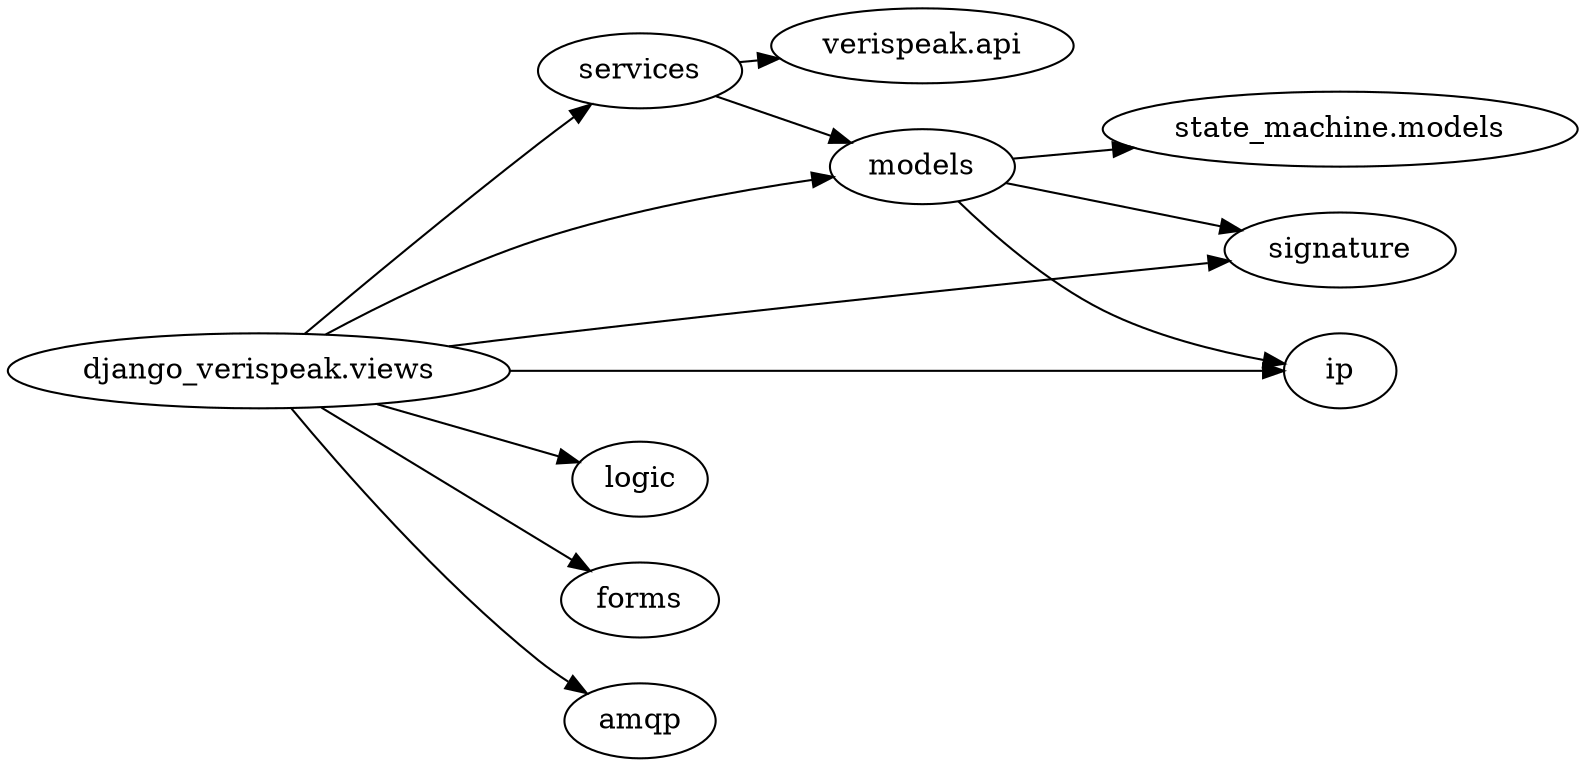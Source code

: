 digraph import_graph {
node[style="ordnode"];

rankdir=LR;
ranksep=.2;
nodesep=.3;
controller[label="django_verispeak.views"]
sm_models[label="state_machine.models"]
verispeak_api[label="verispeak.api"]

controller -> services;
controller -> models -> sm_models;
controller -> logic;
controller -> forms;
controller -> amqp;
controller -> signature;
controller -> ip;
models -> ip;
models -> signature;

services -> models;
services -> verispeak_api;

}

